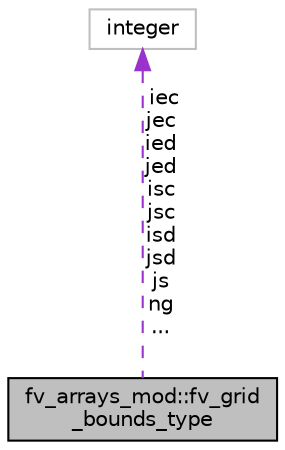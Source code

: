 digraph "fv_arrays_mod::fv_grid_bounds_type"
{
 // INTERACTIVE_SVG=YES
  edge [fontname="Helvetica",fontsize="10",labelfontname="Helvetica",labelfontsize="10"];
  node [fontname="Helvetica",fontsize="10",shape=record];
  Node1 [label="fv_arrays_mod::fv_grid\l_bounds_type",height=0.2,width=0.4,color="black", fillcolor="grey75", style="filled" fontcolor="black"];
  Node2 -> Node1 [dir="back",color="darkorchid3",fontsize="10",style="dashed",label=" iec\njec\nied\njed\nisc\njsc\nisd\njsd\njs\nng\n..." ];
  Node2 [label="integer",height=0.2,width=0.4,color="grey75", fillcolor="white", style="filled"];
}
